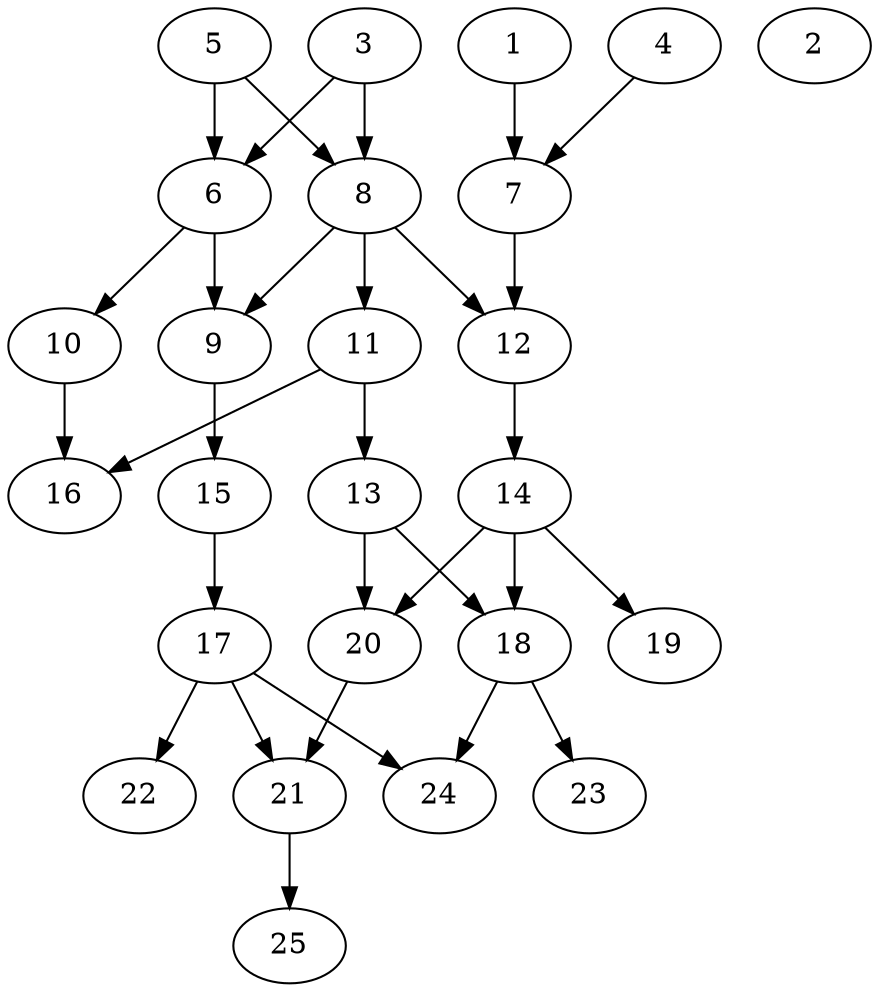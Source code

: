 // DAG automatically generated by daggen at Thu Oct  3 14:00:40 2019
// ./daggen --dot -n 25 --ccr 0.4 --fat 0.5 --regular 0.7 --density 0.5 --mindata 5242880 --maxdata 52428800 
digraph G {
  1 [size="26606080", alpha="0.14", expect_size="10642432"] 
  1 -> 7 [size ="10642432"]
  2 [size="104151040", alpha="0.04", expect_size="41660416"] 
  3 [size="108631040", alpha="0.14", expect_size="43452416"] 
  3 -> 6 [size ="43452416"]
  3 -> 8 [size ="43452416"]
  4 [size="90462720", alpha="0.13", expect_size="36185088"] 
  4 -> 7 [size ="36185088"]
  5 [size="31093760", alpha="0.02", expect_size="12437504"] 
  5 -> 6 [size ="12437504"]
  5 -> 8 [size ="12437504"]
  6 [size="20572160", alpha="0.09", expect_size="8228864"] 
  6 -> 9 [size ="8228864"]
  6 -> 10 [size ="8228864"]
  7 [size="105274880", alpha="0.07", expect_size="42109952"] 
  7 -> 12 [size ="42109952"]
  8 [size="97328640", alpha="0.15", expect_size="38931456"] 
  8 -> 9 [size ="38931456"]
  8 -> 11 [size ="38931456"]
  8 -> 12 [size ="38931456"]
  9 [size="91658240", alpha="0.09", expect_size="36663296"] 
  9 -> 15 [size ="36663296"]
  10 [size="42649600", alpha="0.19", expect_size="17059840"] 
  10 -> 16 [size ="17059840"]
  11 [size="125224960", alpha="0.13", expect_size="50089984"] 
  11 -> 13 [size ="50089984"]
  11 -> 16 [size ="50089984"]
  12 [size="87188480", alpha="0.02", expect_size="34875392"] 
  12 -> 14 [size ="34875392"]
  13 [size="111260160", alpha="0.17", expect_size="44504064"] 
  13 -> 18 [size ="44504064"]
  13 -> 20 [size ="44504064"]
  14 [size="76152320", alpha="0.13", expect_size="30460928"] 
  14 -> 18 [size ="30460928"]
  14 -> 19 [size ="30460928"]
  14 -> 20 [size ="30460928"]
  15 [size="31959040", alpha="0.10", expect_size="12783616"] 
  15 -> 17 [size ="12783616"]
  16 [size="44226560", alpha="0.18", expect_size="17690624"] 
  17 [size="97781760", alpha="0.16", expect_size="39112704"] 
  17 -> 21 [size ="39112704"]
  17 -> 22 [size ="39112704"]
  17 -> 24 [size ="39112704"]
  18 [size="18644480", alpha="0.00", expect_size="7457792"] 
  18 -> 23 [size ="7457792"]
  18 -> 24 [size ="7457792"]
  19 [size="106956800", alpha="0.14", expect_size="42782720"] 
  20 [size="43202560", alpha="0.03", expect_size="17281024"] 
  20 -> 21 [size ="17281024"]
  21 [size="39759360", alpha="0.13", expect_size="15903744"] 
  21 -> 25 [size ="15903744"]
  22 [size="115607040", alpha="0.19", expect_size="46242816"] 
  23 [size="124520960", alpha="0.02", expect_size="49808384"] 
  24 [size="108421120", alpha="0.17", expect_size="43368448"] 
  25 [size="66757120", alpha="0.16", expect_size="26702848"] 
}

